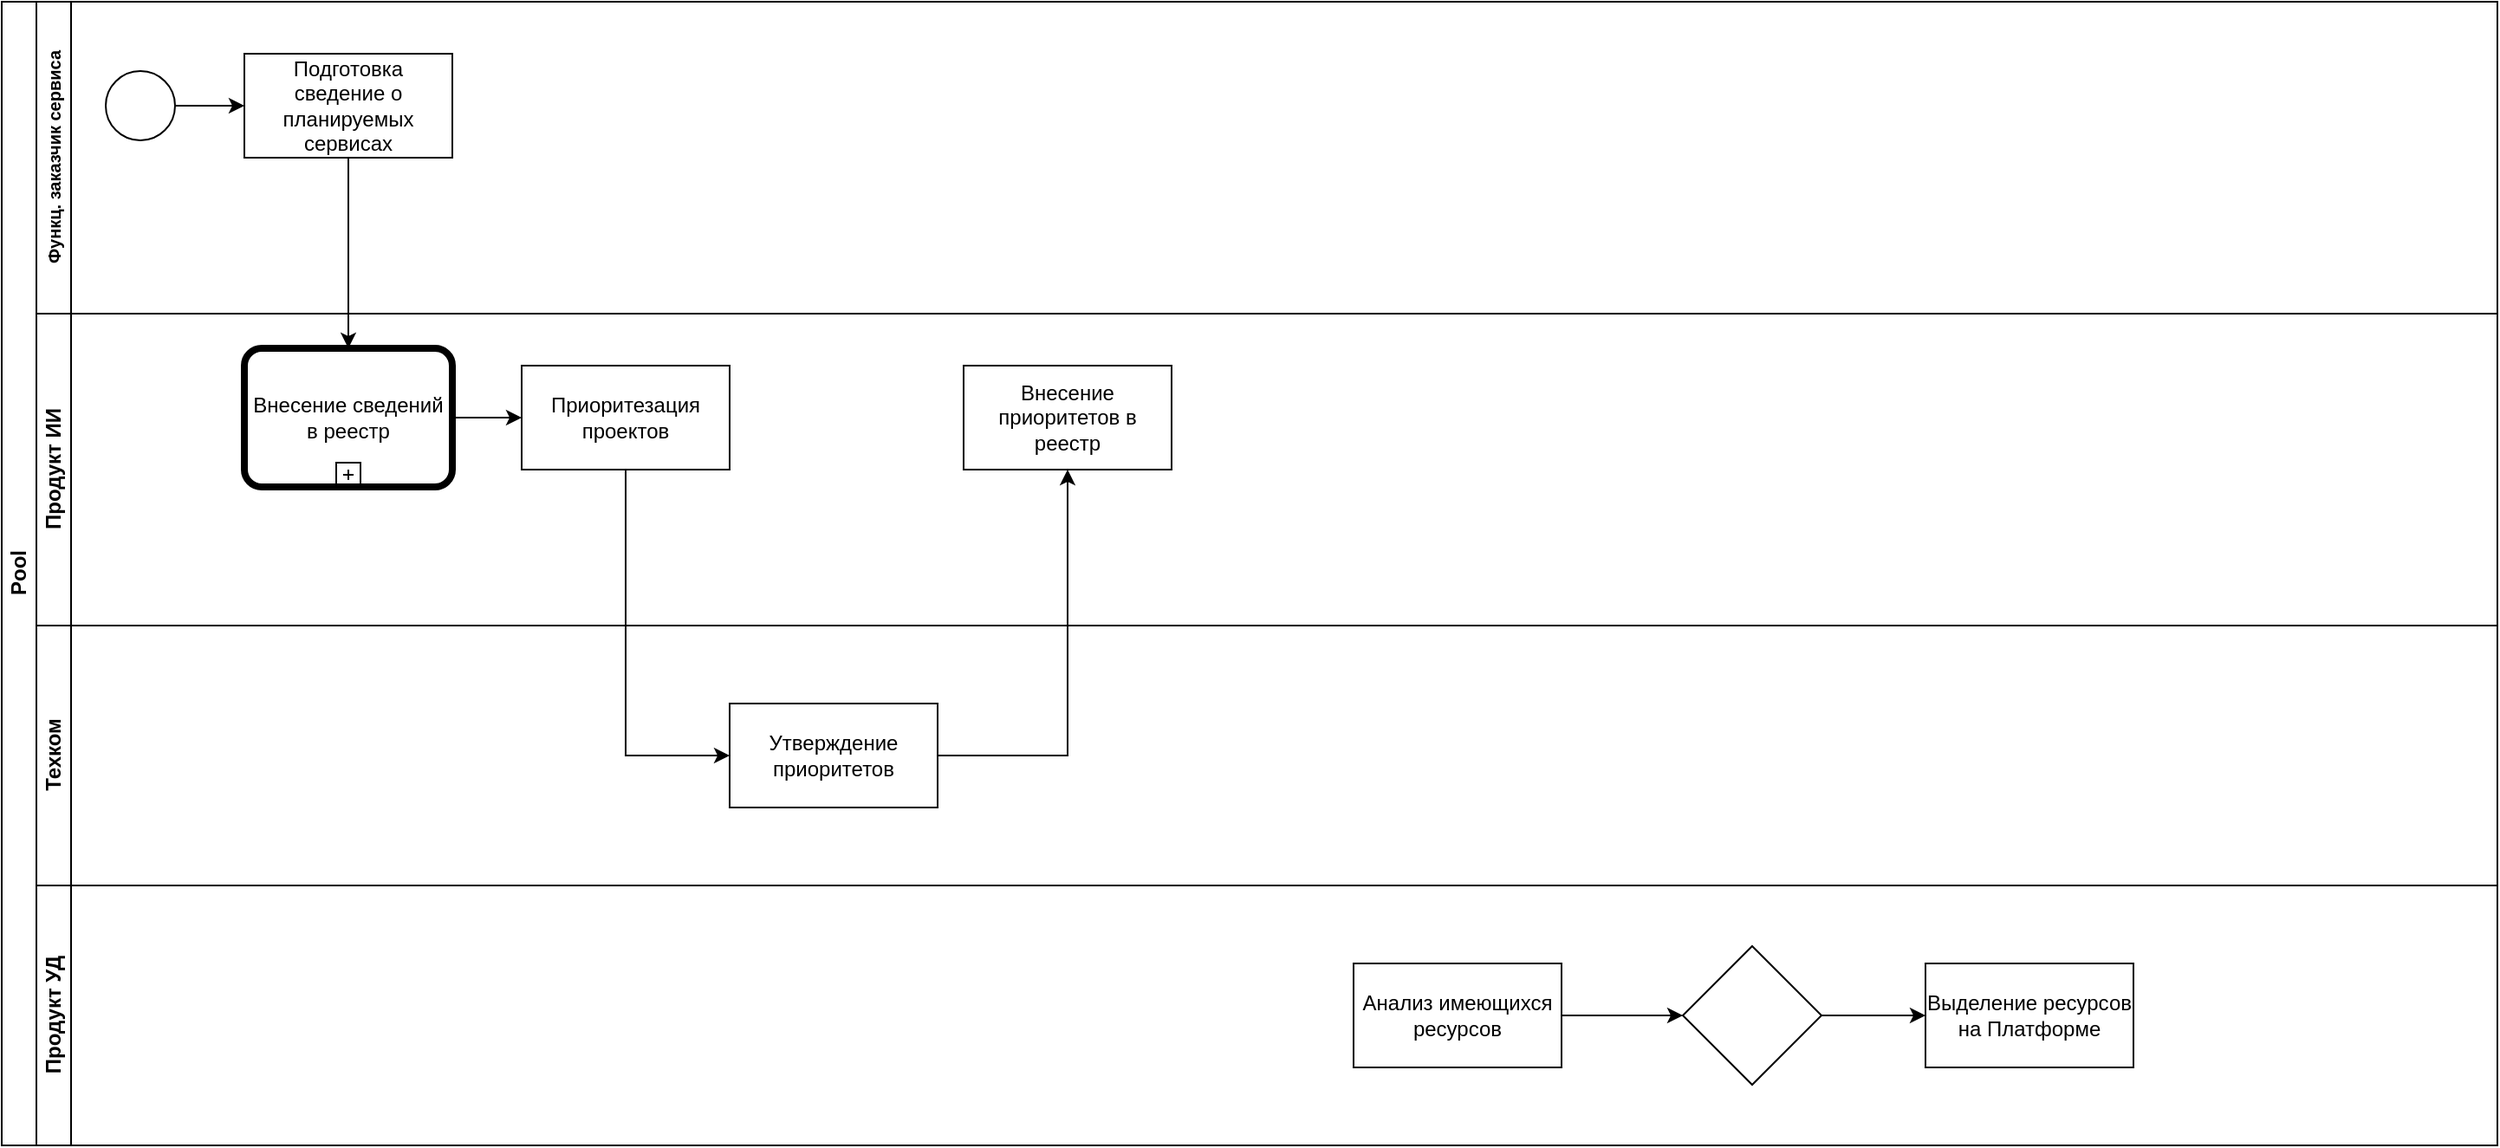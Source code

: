 <mxfile version="24.7.16">
  <diagram id="prtHgNgQTEPvFCAcTncT" name="Page-1">
    <mxGraphModel dx="1265" dy="784" grid="1" gridSize="10" guides="1" tooltips="1" connect="1" arrows="1" fold="1" page="1" pageScale="1" pageWidth="827" pageHeight="1169" math="0" shadow="0">
      <root>
        <mxCell id="0" />
        <mxCell id="1" parent="0" />
        <mxCell id="dNxyNK7c78bLwvsdeMH5-19" value="Pool" style="swimlane;html=1;childLayout=stackLayout;resizeParent=1;resizeParentMax=0;horizontal=0;startSize=20;horizontalStack=0;" parent="1" vertex="1">
          <mxGeometry x="40" y="120" width="1440" height="660" as="geometry">
            <mxRectangle x="40" y="120" width="40" height="50" as="alternateBounds" />
          </mxGeometry>
        </mxCell>
        <mxCell id="dNxyNK7c78bLwvsdeMH5-20" value="&lt;font style=&quot;font-size: 10px;&quot;&gt;Функц. заказчик сервиса&lt;/font&gt;" style="swimlane;html=1;startSize=20;horizontal=0;" parent="dNxyNK7c78bLwvsdeMH5-19" vertex="1">
          <mxGeometry x="20" width="1420" height="180" as="geometry" />
        </mxCell>
        <mxCell id="7yFVhDRadxyo9AIP417m-3" value="" style="edgeStyle=orthogonalEdgeStyle;rounded=0;orthogonalLoop=1;jettySize=auto;html=1;" edge="1" parent="dNxyNK7c78bLwvsdeMH5-20" source="dNxyNK7c78bLwvsdeMH5-23" target="7yFVhDRadxyo9AIP417m-2">
          <mxGeometry relative="1" as="geometry" />
        </mxCell>
        <mxCell id="dNxyNK7c78bLwvsdeMH5-23" value="" style="ellipse;whiteSpace=wrap;html=1;" parent="dNxyNK7c78bLwvsdeMH5-20" vertex="1">
          <mxGeometry x="40" y="40" width="40" height="40" as="geometry" />
        </mxCell>
        <mxCell id="7yFVhDRadxyo9AIP417m-2" value="Подготовка сведение о планируемых сервисах" style="whiteSpace=wrap;html=1;" vertex="1" parent="dNxyNK7c78bLwvsdeMH5-20">
          <mxGeometry x="120" y="30" width="120" height="60" as="geometry" />
        </mxCell>
        <mxCell id="dNxyNK7c78bLwvsdeMH5-21" value="Продукт ИИ" style="swimlane;html=1;startSize=20;horizontal=0;" parent="dNxyNK7c78bLwvsdeMH5-19" vertex="1">
          <mxGeometry x="20" y="180" width="1420" height="180" as="geometry" />
        </mxCell>
        <mxCell id="7yFVhDRadxyo9AIP417m-18" value="Приоритезация проектов" style="whiteSpace=wrap;html=1;" vertex="1" parent="dNxyNK7c78bLwvsdeMH5-21">
          <mxGeometry x="280" y="30" width="120" height="60" as="geometry" />
        </mxCell>
        <mxCell id="7yFVhDRadxyo9AIP417m-30" style="edgeStyle=orthogonalEdgeStyle;rounded=0;orthogonalLoop=1;jettySize=auto;html=1;entryX=0;entryY=0.5;entryDx=0;entryDy=0;" edge="1" parent="dNxyNK7c78bLwvsdeMH5-21" source="7yFVhDRadxyo9AIP417m-29" target="7yFVhDRadxyo9AIP417m-18">
          <mxGeometry relative="1" as="geometry" />
        </mxCell>
        <mxCell id="7yFVhDRadxyo9AIP417m-29" value="Внесение сведений в реестр" style="points=[[0.25,0,0],[0.5,0,0],[0.75,0,0],[1,0.25,0],[1,0.5,0],[1,0.75,0],[0.75,1,0],[0.5,1,0],[0.25,1,0],[0,0.75,0],[0,0.5,0],[0,0.25,0]];shape=mxgraph.bpmn.task;whiteSpace=wrap;rectStyle=rounded;size=10;html=1;container=1;expand=0;collapsible=0;bpmnShapeType=call;isLoopSub=1;strokeWidth=1;" vertex="1" parent="dNxyNK7c78bLwvsdeMH5-21">
          <mxGeometry x="120" y="20" width="120" height="80" as="geometry" />
        </mxCell>
        <mxCell id="7yFVhDRadxyo9AIP417m-31" value="Внесение приоритетов в реестр" style="whiteSpace=wrap;html=1;" vertex="1" parent="dNxyNK7c78bLwvsdeMH5-21">
          <mxGeometry x="535" y="30" width="120" height="60" as="geometry" />
        </mxCell>
        <mxCell id="dNxyNK7c78bLwvsdeMH5-22" value="Техком" style="swimlane;html=1;startSize=20;horizontal=0;" parent="dNxyNK7c78bLwvsdeMH5-19" vertex="1">
          <mxGeometry x="20" y="360" width="1420" height="150" as="geometry">
            <mxRectangle x="20" y="410" width="760" height="30" as="alternateBounds" />
          </mxGeometry>
        </mxCell>
        <mxCell id="7yFVhDRadxyo9AIP417m-21" value="Утверждение приоритетов" style="whiteSpace=wrap;html=1;" vertex="1" parent="dNxyNK7c78bLwvsdeMH5-22">
          <mxGeometry x="400" y="45" width="120" height="60" as="geometry" />
        </mxCell>
        <mxCell id="7yFVhDRadxyo9AIP417m-17" value="Продукт УД" style="swimlane;html=1;startSize=20;horizontal=0;" vertex="1" parent="dNxyNK7c78bLwvsdeMH5-19">
          <mxGeometry x="20" y="510" width="1420" height="150" as="geometry">
            <mxRectangle x="20" y="410" width="760" height="30" as="alternateBounds" />
          </mxGeometry>
        </mxCell>
        <mxCell id="7yFVhDRadxyo9AIP417m-26" value="" style="edgeStyle=orthogonalEdgeStyle;rounded=0;orthogonalLoop=1;jettySize=auto;html=1;" edge="1" parent="7yFVhDRadxyo9AIP417m-17" source="7yFVhDRadxyo9AIP417m-23" target="7yFVhDRadxyo9AIP417m-25">
          <mxGeometry relative="1" as="geometry" />
        </mxCell>
        <mxCell id="7yFVhDRadxyo9AIP417m-23" value="Анализ имеющихся ресурсов" style="whiteSpace=wrap;html=1;" vertex="1" parent="7yFVhDRadxyo9AIP417m-17">
          <mxGeometry x="760" y="45" width="120" height="60" as="geometry" />
        </mxCell>
        <mxCell id="7yFVhDRadxyo9AIP417m-28" value="" style="edgeStyle=orthogonalEdgeStyle;rounded=0;orthogonalLoop=1;jettySize=auto;html=1;" edge="1" parent="7yFVhDRadxyo9AIP417m-17" source="7yFVhDRadxyo9AIP417m-25" target="7yFVhDRadxyo9AIP417m-27">
          <mxGeometry relative="1" as="geometry" />
        </mxCell>
        <mxCell id="7yFVhDRadxyo9AIP417m-25" value="" style="rhombus;whiteSpace=wrap;html=1;" vertex="1" parent="7yFVhDRadxyo9AIP417m-17">
          <mxGeometry x="950" y="35" width="80" height="80" as="geometry" />
        </mxCell>
        <mxCell id="7yFVhDRadxyo9AIP417m-27" value="Выделение ресурсов на Платформе" style="whiteSpace=wrap;html=1;" vertex="1" parent="7yFVhDRadxyo9AIP417m-17">
          <mxGeometry x="1090" y="45" width="120" height="60" as="geometry" />
        </mxCell>
        <mxCell id="7yFVhDRadxyo9AIP417m-5" value="" style="edgeStyle=orthogonalEdgeStyle;rounded=0;orthogonalLoop=1;jettySize=auto;html=1;" edge="1" parent="dNxyNK7c78bLwvsdeMH5-19" source="7yFVhDRadxyo9AIP417m-2">
          <mxGeometry relative="1" as="geometry">
            <mxPoint x="200" y="200" as="targetPoint" />
          </mxGeometry>
        </mxCell>
        <mxCell id="7yFVhDRadxyo9AIP417m-20" style="edgeStyle=orthogonalEdgeStyle;rounded=0;orthogonalLoop=1;jettySize=auto;html=1;entryX=0;entryY=0.5;entryDx=0;entryDy=0;" edge="1" parent="dNxyNK7c78bLwvsdeMH5-19" source="7yFVhDRadxyo9AIP417m-18" target="7yFVhDRadxyo9AIP417m-21">
          <mxGeometry relative="1" as="geometry">
            <mxPoint x="360" y="420" as="targetPoint" />
          </mxGeometry>
        </mxCell>
        <mxCell id="7yFVhDRadxyo9AIP417m-32" value="" style="edgeStyle=orthogonalEdgeStyle;rounded=0;orthogonalLoop=1;jettySize=auto;html=1;" edge="1" parent="dNxyNK7c78bLwvsdeMH5-19" source="7yFVhDRadxyo9AIP417m-21" target="7yFVhDRadxyo9AIP417m-31">
          <mxGeometry relative="1" as="geometry" />
        </mxCell>
      </root>
    </mxGraphModel>
  </diagram>
</mxfile>
